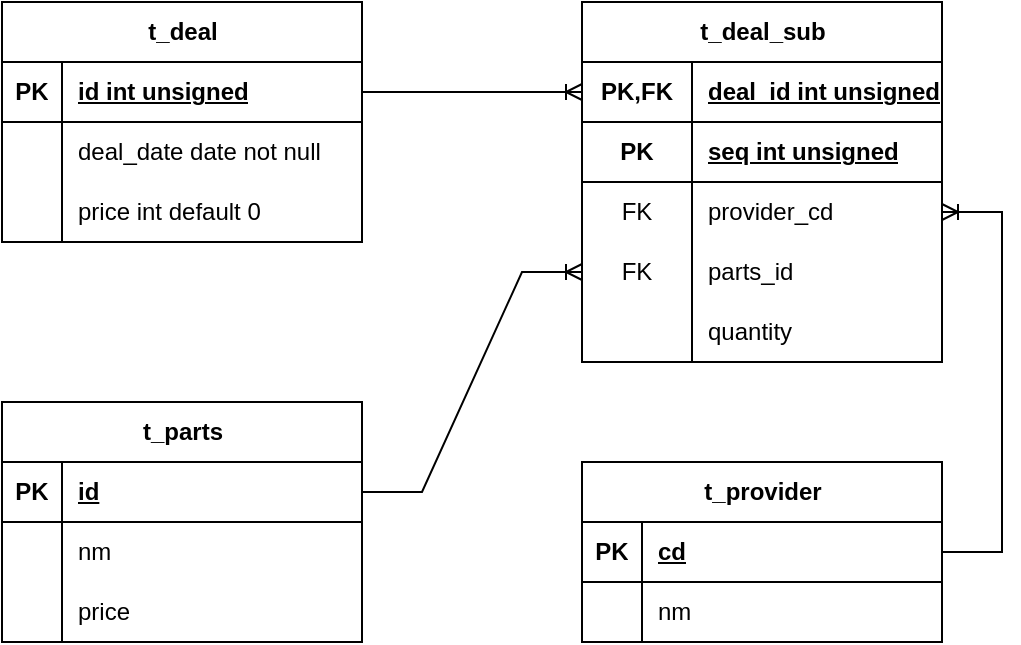 <mxfile version="21.3.2" type="github">
  <diagram id="R2lEEEUBdFMjLlhIrx00" name="Page-1">
    <mxGraphModel dx="686" dy="522" grid="1" gridSize="10" guides="1" tooltips="1" connect="1" arrows="1" fold="1" page="1" pageScale="1" pageWidth="850" pageHeight="1100" math="0" shadow="0" extFonts="Permanent Marker^https://fonts.googleapis.com/css?family=Permanent+Marker">
      <root>
        <mxCell id="0" />
        <mxCell id="1" parent="0" />
        <mxCell id="18CS5JPiCCTgFuk-YQAF-16" value="t_deal" style="shape=table;startSize=30;container=1;collapsible=1;childLayout=tableLayout;fixedRows=1;rowLines=0;fontStyle=1;align=center;resizeLast=1;html=1;" vertex="1" parent="1">
          <mxGeometry x="70" y="30" width="180" height="120" as="geometry">
            <mxRectangle x="70" y="30" width="80" height="30" as="alternateBounds" />
          </mxGeometry>
        </mxCell>
        <mxCell id="18CS5JPiCCTgFuk-YQAF-17" value="" style="shape=tableRow;horizontal=0;startSize=0;swimlaneHead=0;swimlaneBody=0;fillColor=none;collapsible=0;dropTarget=0;points=[[0,0.5],[1,0.5]];portConstraint=eastwest;top=0;left=0;right=0;bottom=1;" vertex="1" parent="18CS5JPiCCTgFuk-YQAF-16">
          <mxGeometry y="30" width="180" height="30" as="geometry" />
        </mxCell>
        <mxCell id="18CS5JPiCCTgFuk-YQAF-18" value="PK" style="shape=partialRectangle;connectable=0;fillColor=none;top=0;left=0;bottom=0;right=0;fontStyle=1;overflow=hidden;whiteSpace=wrap;html=1;" vertex="1" parent="18CS5JPiCCTgFuk-YQAF-17">
          <mxGeometry width="30" height="30" as="geometry">
            <mxRectangle width="30" height="30" as="alternateBounds" />
          </mxGeometry>
        </mxCell>
        <mxCell id="18CS5JPiCCTgFuk-YQAF-19" value="id int unsigned" style="shape=partialRectangle;connectable=0;fillColor=none;top=0;left=0;bottom=0;right=0;align=left;spacingLeft=6;fontStyle=5;overflow=hidden;whiteSpace=wrap;html=1;" vertex="1" parent="18CS5JPiCCTgFuk-YQAF-17">
          <mxGeometry x="30" width="150" height="30" as="geometry">
            <mxRectangle width="150" height="30" as="alternateBounds" />
          </mxGeometry>
        </mxCell>
        <mxCell id="18CS5JPiCCTgFuk-YQAF-20" value="" style="shape=tableRow;horizontal=0;startSize=0;swimlaneHead=0;swimlaneBody=0;fillColor=none;collapsible=0;dropTarget=0;points=[[0,0.5],[1,0.5]];portConstraint=eastwest;top=0;left=0;right=0;bottom=0;" vertex="1" parent="18CS5JPiCCTgFuk-YQAF-16">
          <mxGeometry y="60" width="180" height="30" as="geometry" />
        </mxCell>
        <mxCell id="18CS5JPiCCTgFuk-YQAF-21" value="" style="shape=partialRectangle;connectable=0;fillColor=none;top=0;left=0;bottom=0;right=0;editable=1;overflow=hidden;whiteSpace=wrap;html=1;" vertex="1" parent="18CS5JPiCCTgFuk-YQAF-20">
          <mxGeometry width="30" height="30" as="geometry">
            <mxRectangle width="30" height="30" as="alternateBounds" />
          </mxGeometry>
        </mxCell>
        <mxCell id="18CS5JPiCCTgFuk-YQAF-22" value="deal_date date not null" style="shape=partialRectangle;connectable=0;fillColor=none;top=0;left=0;bottom=0;right=0;align=left;spacingLeft=6;overflow=hidden;whiteSpace=wrap;html=1;" vertex="1" parent="18CS5JPiCCTgFuk-YQAF-20">
          <mxGeometry x="30" width="150" height="30" as="geometry">
            <mxRectangle width="150" height="30" as="alternateBounds" />
          </mxGeometry>
        </mxCell>
        <mxCell id="18CS5JPiCCTgFuk-YQAF-23" value="" style="shape=tableRow;horizontal=0;startSize=0;swimlaneHead=0;swimlaneBody=0;fillColor=none;collapsible=0;dropTarget=0;points=[[0,0.5],[1,0.5]];portConstraint=eastwest;top=0;left=0;right=0;bottom=0;" vertex="1" parent="18CS5JPiCCTgFuk-YQAF-16">
          <mxGeometry y="90" width="180" height="30" as="geometry" />
        </mxCell>
        <mxCell id="18CS5JPiCCTgFuk-YQAF-24" value="" style="shape=partialRectangle;connectable=0;fillColor=none;top=0;left=0;bottom=0;right=0;editable=1;overflow=hidden;whiteSpace=wrap;html=1;" vertex="1" parent="18CS5JPiCCTgFuk-YQAF-23">
          <mxGeometry width="30" height="30" as="geometry">
            <mxRectangle width="30" height="30" as="alternateBounds" />
          </mxGeometry>
        </mxCell>
        <mxCell id="18CS5JPiCCTgFuk-YQAF-25" value="price int default 0" style="shape=partialRectangle;connectable=0;fillColor=none;top=0;left=0;bottom=0;right=0;align=left;spacingLeft=6;overflow=hidden;whiteSpace=wrap;html=1;" vertex="1" parent="18CS5JPiCCTgFuk-YQAF-23">
          <mxGeometry x="30" width="150" height="30" as="geometry">
            <mxRectangle width="150" height="30" as="alternateBounds" />
          </mxGeometry>
        </mxCell>
        <mxCell id="18CS5JPiCCTgFuk-YQAF-29" value="t_deal_sub" style="shape=table;startSize=30;container=1;collapsible=1;childLayout=tableLayout;fixedRows=1;rowLines=0;fontStyle=1;align=center;resizeLast=1;html=1;" vertex="1" parent="1">
          <mxGeometry x="360" y="30" width="180" height="180" as="geometry">
            <mxRectangle x="360" y="30" width="100" height="30" as="alternateBounds" />
          </mxGeometry>
        </mxCell>
        <mxCell id="18CS5JPiCCTgFuk-YQAF-30" value="" style="shape=tableRow;horizontal=0;startSize=0;swimlaneHead=0;swimlaneBody=0;fillColor=none;collapsible=0;dropTarget=0;points=[[0,0.5],[1,0.5]];portConstraint=eastwest;top=0;left=0;right=0;bottom=1;" vertex="1" parent="18CS5JPiCCTgFuk-YQAF-29">
          <mxGeometry y="30" width="180" height="30" as="geometry" />
        </mxCell>
        <mxCell id="18CS5JPiCCTgFuk-YQAF-31" value="PK,FK" style="shape=partialRectangle;connectable=0;fillColor=none;top=0;left=0;bottom=0;right=0;fontStyle=1;overflow=hidden;whiteSpace=wrap;html=1;" vertex="1" parent="18CS5JPiCCTgFuk-YQAF-30">
          <mxGeometry width="55.0" height="30" as="geometry">
            <mxRectangle width="55.0" height="30" as="alternateBounds" />
          </mxGeometry>
        </mxCell>
        <mxCell id="18CS5JPiCCTgFuk-YQAF-32" value="deal_id int unsigned" style="shape=partialRectangle;connectable=0;fillColor=none;top=0;left=0;bottom=0;right=0;align=left;spacingLeft=6;fontStyle=5;overflow=hidden;whiteSpace=wrap;html=1;" vertex="1" parent="18CS5JPiCCTgFuk-YQAF-30">
          <mxGeometry x="55.0" width="125.0" height="30" as="geometry">
            <mxRectangle width="125.0" height="30" as="alternateBounds" />
          </mxGeometry>
        </mxCell>
        <mxCell id="18CS5JPiCCTgFuk-YQAF-42" value="" style="shape=tableRow;horizontal=0;startSize=0;swimlaneHead=0;swimlaneBody=0;fillColor=none;collapsible=0;dropTarget=0;points=[[0,0.5],[1,0.5]];portConstraint=eastwest;top=0;left=0;right=0;bottom=1;" vertex="1" parent="18CS5JPiCCTgFuk-YQAF-29">
          <mxGeometry y="60" width="180" height="30" as="geometry" />
        </mxCell>
        <mxCell id="18CS5JPiCCTgFuk-YQAF-43" value="PK" style="shape=partialRectangle;connectable=0;fillColor=none;top=0;left=0;bottom=0;right=0;fontStyle=1;overflow=hidden;whiteSpace=wrap;html=1;" vertex="1" parent="18CS5JPiCCTgFuk-YQAF-42">
          <mxGeometry width="55.0" height="30" as="geometry">
            <mxRectangle width="55.0" height="30" as="alternateBounds" />
          </mxGeometry>
        </mxCell>
        <mxCell id="18CS5JPiCCTgFuk-YQAF-44" value="seq int unsigned" style="shape=partialRectangle;connectable=0;fillColor=none;top=0;left=0;bottom=0;right=0;align=left;spacingLeft=6;fontStyle=5;overflow=hidden;whiteSpace=wrap;html=1;" vertex="1" parent="18CS5JPiCCTgFuk-YQAF-42">
          <mxGeometry x="55.0" width="125.0" height="30" as="geometry">
            <mxRectangle width="125.0" height="30" as="alternateBounds" />
          </mxGeometry>
        </mxCell>
        <mxCell id="18CS5JPiCCTgFuk-YQAF-33" value="" style="shape=tableRow;horizontal=0;startSize=0;swimlaneHead=0;swimlaneBody=0;fillColor=none;collapsible=0;dropTarget=0;points=[[0,0.5],[1,0.5]];portConstraint=eastwest;top=0;left=0;right=0;bottom=0;" vertex="1" parent="18CS5JPiCCTgFuk-YQAF-29">
          <mxGeometry y="90" width="180" height="30" as="geometry" />
        </mxCell>
        <mxCell id="18CS5JPiCCTgFuk-YQAF-34" value="FK" style="shape=partialRectangle;connectable=0;fillColor=none;top=0;left=0;bottom=0;right=0;editable=1;overflow=hidden;whiteSpace=wrap;html=1;" vertex="1" parent="18CS5JPiCCTgFuk-YQAF-33">
          <mxGeometry width="55.0" height="30" as="geometry">
            <mxRectangle width="55.0" height="30" as="alternateBounds" />
          </mxGeometry>
        </mxCell>
        <mxCell id="18CS5JPiCCTgFuk-YQAF-35" value="provider_cd" style="shape=partialRectangle;connectable=0;fillColor=none;top=0;left=0;bottom=0;right=0;align=left;spacingLeft=6;overflow=hidden;whiteSpace=wrap;html=1;" vertex="1" parent="18CS5JPiCCTgFuk-YQAF-33">
          <mxGeometry x="55.0" width="125.0" height="30" as="geometry">
            <mxRectangle width="125.0" height="30" as="alternateBounds" />
          </mxGeometry>
        </mxCell>
        <mxCell id="18CS5JPiCCTgFuk-YQAF-36" value="" style="shape=tableRow;horizontal=0;startSize=0;swimlaneHead=0;swimlaneBody=0;fillColor=none;collapsible=0;dropTarget=0;points=[[0,0.5],[1,0.5]];portConstraint=eastwest;top=0;left=0;right=0;bottom=0;" vertex="1" parent="18CS5JPiCCTgFuk-YQAF-29">
          <mxGeometry y="120" width="180" height="30" as="geometry" />
        </mxCell>
        <mxCell id="18CS5JPiCCTgFuk-YQAF-37" value="FK" style="shape=partialRectangle;connectable=0;fillColor=none;top=0;left=0;bottom=0;right=0;editable=1;overflow=hidden;whiteSpace=wrap;html=1;" vertex="1" parent="18CS5JPiCCTgFuk-YQAF-36">
          <mxGeometry width="55.0" height="30" as="geometry">
            <mxRectangle width="55.0" height="30" as="alternateBounds" />
          </mxGeometry>
        </mxCell>
        <mxCell id="18CS5JPiCCTgFuk-YQAF-38" value="parts_id" style="shape=partialRectangle;connectable=0;fillColor=none;top=0;left=0;bottom=0;right=0;align=left;spacingLeft=6;overflow=hidden;whiteSpace=wrap;html=1;" vertex="1" parent="18CS5JPiCCTgFuk-YQAF-36">
          <mxGeometry x="55.0" width="125.0" height="30" as="geometry">
            <mxRectangle width="125.0" height="30" as="alternateBounds" />
          </mxGeometry>
        </mxCell>
        <mxCell id="18CS5JPiCCTgFuk-YQAF-39" value="" style="shape=tableRow;horizontal=0;startSize=0;swimlaneHead=0;swimlaneBody=0;fillColor=none;collapsible=0;dropTarget=0;points=[[0,0.5],[1,0.5]];portConstraint=eastwest;top=0;left=0;right=0;bottom=0;" vertex="1" parent="18CS5JPiCCTgFuk-YQAF-29">
          <mxGeometry y="150" width="180" height="30" as="geometry" />
        </mxCell>
        <mxCell id="18CS5JPiCCTgFuk-YQAF-40" value="" style="shape=partialRectangle;connectable=0;fillColor=none;top=0;left=0;bottom=0;right=0;editable=1;overflow=hidden;whiteSpace=wrap;html=1;" vertex="1" parent="18CS5JPiCCTgFuk-YQAF-39">
          <mxGeometry width="55.0" height="30" as="geometry">
            <mxRectangle width="55.0" height="30" as="alternateBounds" />
          </mxGeometry>
        </mxCell>
        <mxCell id="18CS5JPiCCTgFuk-YQAF-41" value="quantity" style="shape=partialRectangle;connectable=0;fillColor=none;top=0;left=0;bottom=0;right=0;align=left;spacingLeft=6;overflow=hidden;whiteSpace=wrap;html=1;" vertex="1" parent="18CS5JPiCCTgFuk-YQAF-39">
          <mxGeometry x="55.0" width="125.0" height="30" as="geometry">
            <mxRectangle width="125.0" height="30" as="alternateBounds" />
          </mxGeometry>
        </mxCell>
        <mxCell id="18CS5JPiCCTgFuk-YQAF-47" value="t_parts" style="shape=table;startSize=30;container=1;collapsible=1;childLayout=tableLayout;fixedRows=1;rowLines=0;fontStyle=1;align=center;resizeLast=1;html=1;" vertex="1" parent="1">
          <mxGeometry x="70" y="230" width="180" height="120" as="geometry" />
        </mxCell>
        <mxCell id="18CS5JPiCCTgFuk-YQAF-48" value="" style="shape=tableRow;horizontal=0;startSize=0;swimlaneHead=0;swimlaneBody=0;fillColor=none;collapsible=0;dropTarget=0;points=[[0,0.5],[1,0.5]];portConstraint=eastwest;top=0;left=0;right=0;bottom=1;" vertex="1" parent="18CS5JPiCCTgFuk-YQAF-47">
          <mxGeometry y="30" width="180" height="30" as="geometry" />
        </mxCell>
        <mxCell id="18CS5JPiCCTgFuk-YQAF-49" value="PK" style="shape=partialRectangle;connectable=0;fillColor=none;top=0;left=0;bottom=0;right=0;fontStyle=1;overflow=hidden;whiteSpace=wrap;html=1;" vertex="1" parent="18CS5JPiCCTgFuk-YQAF-48">
          <mxGeometry width="30" height="30" as="geometry">
            <mxRectangle width="30" height="30" as="alternateBounds" />
          </mxGeometry>
        </mxCell>
        <mxCell id="18CS5JPiCCTgFuk-YQAF-50" value="id" style="shape=partialRectangle;connectable=0;fillColor=none;top=0;left=0;bottom=0;right=0;align=left;spacingLeft=6;fontStyle=5;overflow=hidden;whiteSpace=wrap;html=1;" vertex="1" parent="18CS5JPiCCTgFuk-YQAF-48">
          <mxGeometry x="30" width="150" height="30" as="geometry">
            <mxRectangle width="150" height="30" as="alternateBounds" />
          </mxGeometry>
        </mxCell>
        <mxCell id="18CS5JPiCCTgFuk-YQAF-51" value="" style="shape=tableRow;horizontal=0;startSize=0;swimlaneHead=0;swimlaneBody=0;fillColor=none;collapsible=0;dropTarget=0;points=[[0,0.5],[1,0.5]];portConstraint=eastwest;top=0;left=0;right=0;bottom=0;" vertex="1" parent="18CS5JPiCCTgFuk-YQAF-47">
          <mxGeometry y="60" width="180" height="30" as="geometry" />
        </mxCell>
        <mxCell id="18CS5JPiCCTgFuk-YQAF-52" value="" style="shape=partialRectangle;connectable=0;fillColor=none;top=0;left=0;bottom=0;right=0;editable=1;overflow=hidden;whiteSpace=wrap;html=1;" vertex="1" parent="18CS5JPiCCTgFuk-YQAF-51">
          <mxGeometry width="30" height="30" as="geometry">
            <mxRectangle width="30" height="30" as="alternateBounds" />
          </mxGeometry>
        </mxCell>
        <mxCell id="18CS5JPiCCTgFuk-YQAF-53" value="nm" style="shape=partialRectangle;connectable=0;fillColor=none;top=0;left=0;bottom=0;right=0;align=left;spacingLeft=6;overflow=hidden;whiteSpace=wrap;html=1;" vertex="1" parent="18CS5JPiCCTgFuk-YQAF-51">
          <mxGeometry x="30" width="150" height="30" as="geometry">
            <mxRectangle width="150" height="30" as="alternateBounds" />
          </mxGeometry>
        </mxCell>
        <mxCell id="18CS5JPiCCTgFuk-YQAF-54" value="" style="shape=tableRow;horizontal=0;startSize=0;swimlaneHead=0;swimlaneBody=0;fillColor=none;collapsible=0;dropTarget=0;points=[[0,0.5],[1,0.5]];portConstraint=eastwest;top=0;left=0;right=0;bottom=0;" vertex="1" parent="18CS5JPiCCTgFuk-YQAF-47">
          <mxGeometry y="90" width="180" height="30" as="geometry" />
        </mxCell>
        <mxCell id="18CS5JPiCCTgFuk-YQAF-55" value="" style="shape=partialRectangle;connectable=0;fillColor=none;top=0;left=0;bottom=0;right=0;editable=1;overflow=hidden;whiteSpace=wrap;html=1;" vertex="1" parent="18CS5JPiCCTgFuk-YQAF-54">
          <mxGeometry width="30" height="30" as="geometry">
            <mxRectangle width="30" height="30" as="alternateBounds" />
          </mxGeometry>
        </mxCell>
        <mxCell id="18CS5JPiCCTgFuk-YQAF-56" value="price" style="shape=partialRectangle;connectable=0;fillColor=none;top=0;left=0;bottom=0;right=0;align=left;spacingLeft=6;overflow=hidden;whiteSpace=wrap;html=1;" vertex="1" parent="18CS5JPiCCTgFuk-YQAF-54">
          <mxGeometry x="30" width="150" height="30" as="geometry">
            <mxRectangle width="150" height="30" as="alternateBounds" />
          </mxGeometry>
        </mxCell>
        <mxCell id="18CS5JPiCCTgFuk-YQAF-60" value="" style="edgeStyle=entityRelationEdgeStyle;fontSize=12;html=1;endArrow=ERoneToMany;rounded=0;" edge="1" parent="1" source="18CS5JPiCCTgFuk-YQAF-17" target="18CS5JPiCCTgFuk-YQAF-30">
          <mxGeometry width="100" height="100" relative="1" as="geometry">
            <mxPoint x="220" y="190" as="sourcePoint" />
            <mxPoint x="320" y="90" as="targetPoint" />
          </mxGeometry>
        </mxCell>
        <mxCell id="18CS5JPiCCTgFuk-YQAF-61" value="" style="edgeStyle=entityRelationEdgeStyle;fontSize=12;html=1;endArrow=ERoneToMany;rounded=0;" edge="1" parent="1" source="18CS5JPiCCTgFuk-YQAF-48" target="18CS5JPiCCTgFuk-YQAF-36">
          <mxGeometry width="100" height="100" relative="1" as="geometry">
            <mxPoint x="260" y="290" as="sourcePoint" />
            <mxPoint x="360" y="190" as="targetPoint" />
          </mxGeometry>
        </mxCell>
        <mxCell id="18CS5JPiCCTgFuk-YQAF-62" value="t_provider" style="shape=table;startSize=30;container=1;collapsible=1;childLayout=tableLayout;fixedRows=1;rowLines=0;fontStyle=1;align=center;resizeLast=1;html=1;" vertex="1" parent="1">
          <mxGeometry x="360" y="260" width="180" height="90" as="geometry">
            <mxRectangle x="360" y="260" width="100" height="30" as="alternateBounds" />
          </mxGeometry>
        </mxCell>
        <mxCell id="18CS5JPiCCTgFuk-YQAF-63" value="" style="shape=tableRow;horizontal=0;startSize=0;swimlaneHead=0;swimlaneBody=0;fillColor=none;collapsible=0;dropTarget=0;points=[[0,0.5],[1,0.5]];portConstraint=eastwest;top=0;left=0;right=0;bottom=1;" vertex="1" parent="18CS5JPiCCTgFuk-YQAF-62">
          <mxGeometry y="30" width="180" height="30" as="geometry" />
        </mxCell>
        <mxCell id="18CS5JPiCCTgFuk-YQAF-64" value="PK" style="shape=partialRectangle;connectable=0;fillColor=none;top=0;left=0;bottom=0;right=0;fontStyle=1;overflow=hidden;whiteSpace=wrap;html=1;" vertex="1" parent="18CS5JPiCCTgFuk-YQAF-63">
          <mxGeometry width="30" height="30" as="geometry">
            <mxRectangle width="30" height="30" as="alternateBounds" />
          </mxGeometry>
        </mxCell>
        <mxCell id="18CS5JPiCCTgFuk-YQAF-65" value="cd" style="shape=partialRectangle;connectable=0;fillColor=none;top=0;left=0;bottom=0;right=0;align=left;spacingLeft=6;fontStyle=5;overflow=hidden;whiteSpace=wrap;html=1;" vertex="1" parent="18CS5JPiCCTgFuk-YQAF-63">
          <mxGeometry x="30" width="150" height="30" as="geometry">
            <mxRectangle width="150" height="30" as="alternateBounds" />
          </mxGeometry>
        </mxCell>
        <mxCell id="18CS5JPiCCTgFuk-YQAF-66" value="" style="shape=tableRow;horizontal=0;startSize=0;swimlaneHead=0;swimlaneBody=0;fillColor=none;collapsible=0;dropTarget=0;points=[[0,0.5],[1,0.5]];portConstraint=eastwest;top=0;left=0;right=0;bottom=0;" vertex="1" parent="18CS5JPiCCTgFuk-YQAF-62">
          <mxGeometry y="60" width="180" height="30" as="geometry" />
        </mxCell>
        <mxCell id="18CS5JPiCCTgFuk-YQAF-67" value="" style="shape=partialRectangle;connectable=0;fillColor=none;top=0;left=0;bottom=0;right=0;editable=1;overflow=hidden;whiteSpace=wrap;html=1;" vertex="1" parent="18CS5JPiCCTgFuk-YQAF-66">
          <mxGeometry width="30" height="30" as="geometry">
            <mxRectangle width="30" height="30" as="alternateBounds" />
          </mxGeometry>
        </mxCell>
        <mxCell id="18CS5JPiCCTgFuk-YQAF-68" value="nm" style="shape=partialRectangle;connectable=0;fillColor=none;top=0;left=0;bottom=0;right=0;align=left;spacingLeft=6;overflow=hidden;whiteSpace=wrap;html=1;" vertex="1" parent="18CS5JPiCCTgFuk-YQAF-66">
          <mxGeometry x="30" width="150" height="30" as="geometry">
            <mxRectangle width="150" height="30" as="alternateBounds" />
          </mxGeometry>
        </mxCell>
        <mxCell id="18CS5JPiCCTgFuk-YQAF-75" value="" style="edgeStyle=entityRelationEdgeStyle;fontSize=12;html=1;endArrow=ERoneToMany;rounded=0;" edge="1" parent="1" source="18CS5JPiCCTgFuk-YQAF-63" target="18CS5JPiCCTgFuk-YQAF-33">
          <mxGeometry width="100" height="100" relative="1" as="geometry">
            <mxPoint x="250" y="250" as="sourcePoint" />
            <mxPoint x="350" y="150" as="targetPoint" />
          </mxGeometry>
        </mxCell>
      </root>
    </mxGraphModel>
  </diagram>
</mxfile>
